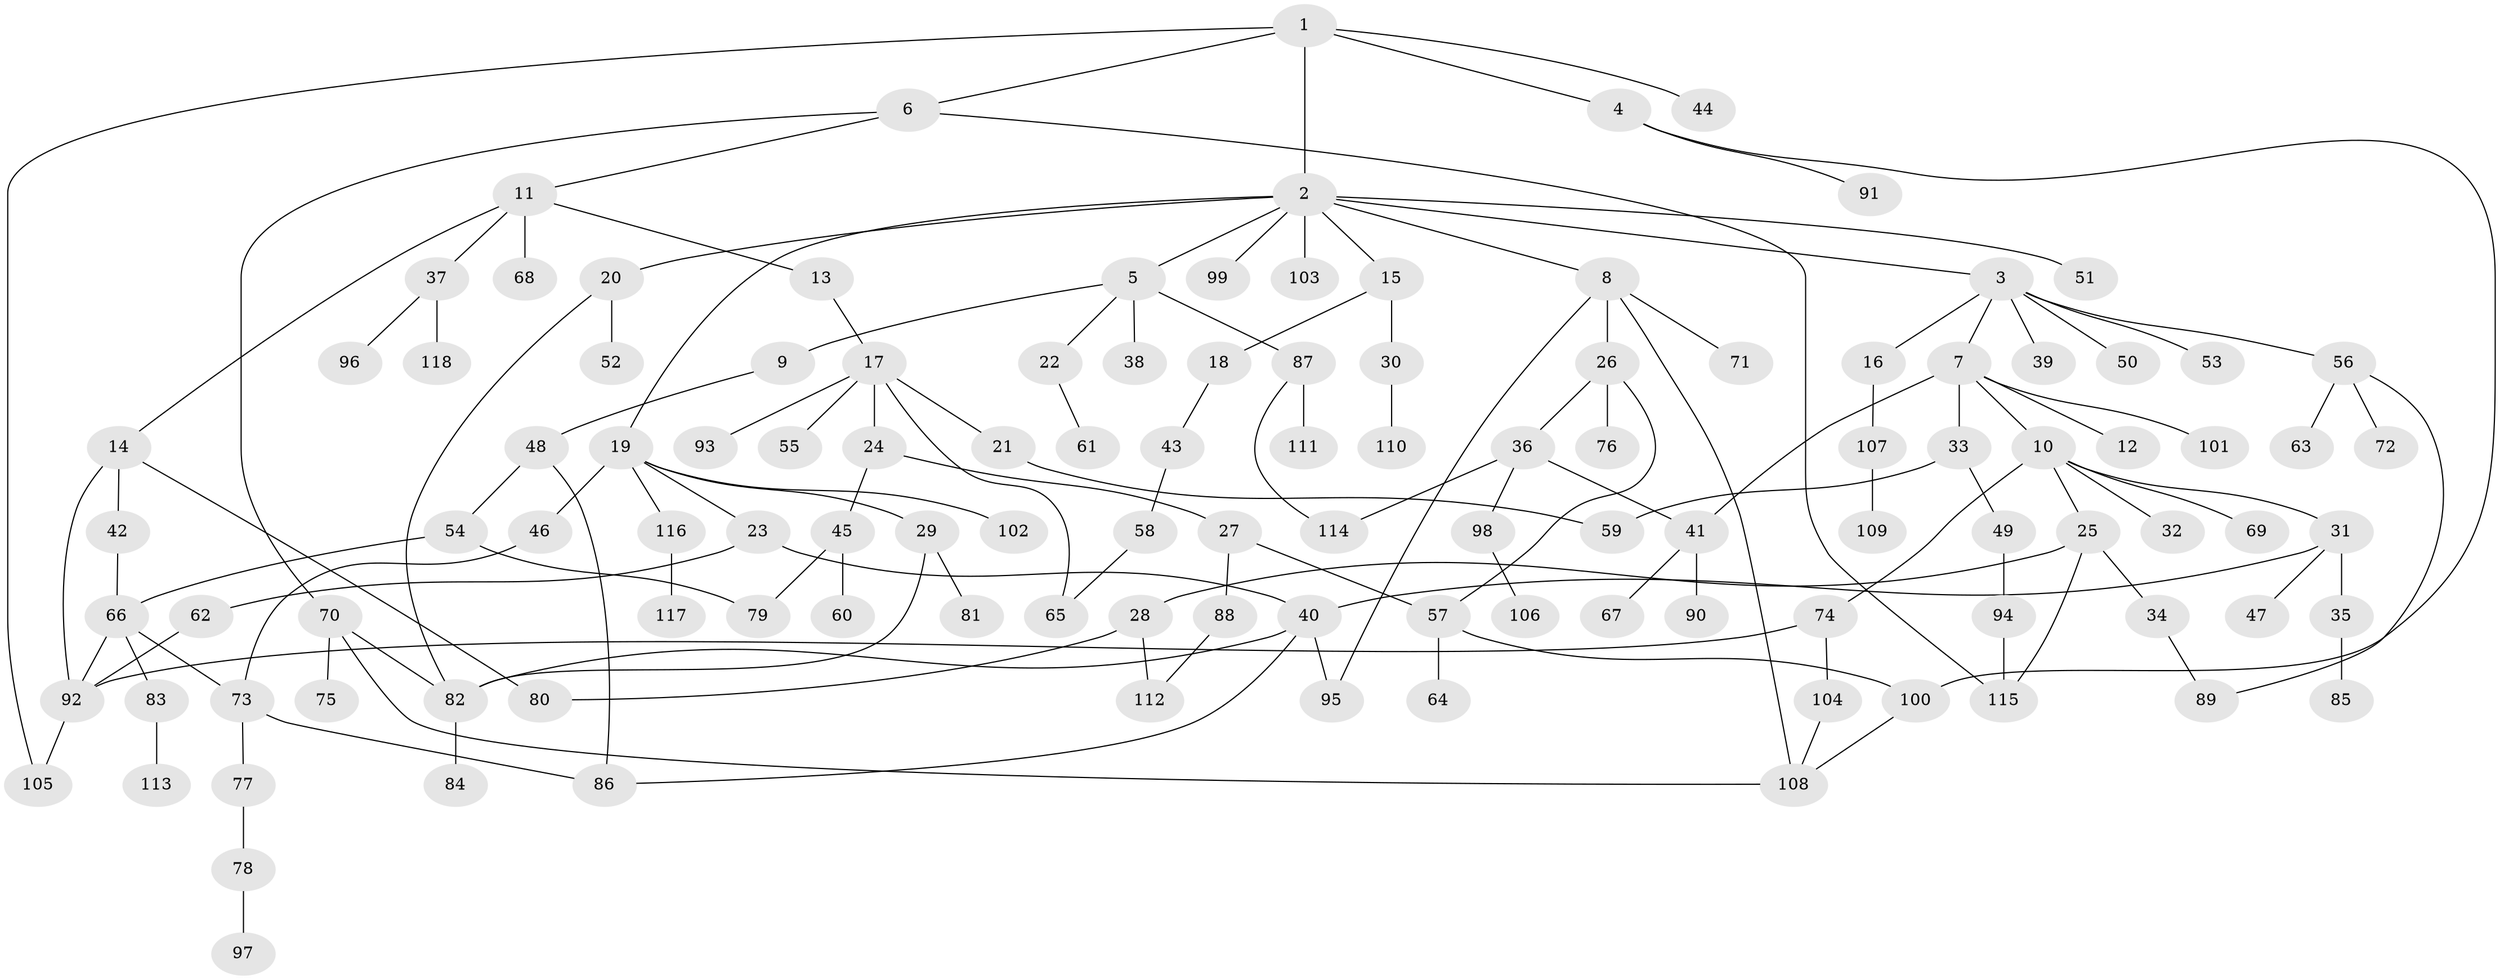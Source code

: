 // Generated by graph-tools (version 1.1) at 2025/10/02/27/25 16:10:53]
// undirected, 118 vertices, 145 edges
graph export_dot {
graph [start="1"]
  node [color=gray90,style=filled];
  1;
  2;
  3;
  4;
  5;
  6;
  7;
  8;
  9;
  10;
  11;
  12;
  13;
  14;
  15;
  16;
  17;
  18;
  19;
  20;
  21;
  22;
  23;
  24;
  25;
  26;
  27;
  28;
  29;
  30;
  31;
  32;
  33;
  34;
  35;
  36;
  37;
  38;
  39;
  40;
  41;
  42;
  43;
  44;
  45;
  46;
  47;
  48;
  49;
  50;
  51;
  52;
  53;
  54;
  55;
  56;
  57;
  58;
  59;
  60;
  61;
  62;
  63;
  64;
  65;
  66;
  67;
  68;
  69;
  70;
  71;
  72;
  73;
  74;
  75;
  76;
  77;
  78;
  79;
  80;
  81;
  82;
  83;
  84;
  85;
  86;
  87;
  88;
  89;
  90;
  91;
  92;
  93;
  94;
  95;
  96;
  97;
  98;
  99;
  100;
  101;
  102;
  103;
  104;
  105;
  106;
  107;
  108;
  109;
  110;
  111;
  112;
  113;
  114;
  115;
  116;
  117;
  118;
  1 -- 2;
  1 -- 4;
  1 -- 6;
  1 -- 44;
  1 -- 105;
  2 -- 3;
  2 -- 5;
  2 -- 8;
  2 -- 15;
  2 -- 19;
  2 -- 20;
  2 -- 51;
  2 -- 99;
  2 -- 103;
  3 -- 7;
  3 -- 16;
  3 -- 39;
  3 -- 50;
  3 -- 53;
  3 -- 56;
  4 -- 91;
  4 -- 100;
  5 -- 9;
  5 -- 22;
  5 -- 38;
  5 -- 87;
  6 -- 11;
  6 -- 70;
  6 -- 115;
  7 -- 10;
  7 -- 12;
  7 -- 33;
  7 -- 41;
  7 -- 101;
  8 -- 26;
  8 -- 71;
  8 -- 108;
  8 -- 95;
  9 -- 48;
  10 -- 25;
  10 -- 31;
  10 -- 32;
  10 -- 69;
  10 -- 74;
  11 -- 13;
  11 -- 14;
  11 -- 37;
  11 -- 68;
  13 -- 17;
  14 -- 42;
  14 -- 92;
  14 -- 80;
  15 -- 18;
  15 -- 30;
  16 -- 107;
  17 -- 21;
  17 -- 24;
  17 -- 55;
  17 -- 93;
  17 -- 65;
  18 -- 43;
  19 -- 23;
  19 -- 29;
  19 -- 46;
  19 -- 102;
  19 -- 116;
  20 -- 52;
  20 -- 82;
  21 -- 59;
  22 -- 61;
  23 -- 40;
  23 -- 62;
  24 -- 27;
  24 -- 45;
  25 -- 28;
  25 -- 34;
  25 -- 115;
  26 -- 36;
  26 -- 57;
  26 -- 76;
  27 -- 88;
  27 -- 57;
  28 -- 80;
  28 -- 112;
  29 -- 81;
  29 -- 82;
  30 -- 110;
  31 -- 35;
  31 -- 47;
  31 -- 40;
  33 -- 49;
  33 -- 59;
  34 -- 89;
  35 -- 85;
  36 -- 98;
  36 -- 114;
  36 -- 41;
  37 -- 96;
  37 -- 118;
  40 -- 95;
  40 -- 86;
  40 -- 82;
  41 -- 67;
  41 -- 90;
  42 -- 66;
  43 -- 58;
  45 -- 60;
  45 -- 79;
  46 -- 73;
  48 -- 54;
  48 -- 86;
  49 -- 94;
  54 -- 79;
  54 -- 66;
  56 -- 63;
  56 -- 72;
  56 -- 89;
  57 -- 64;
  57 -- 100;
  58 -- 65;
  62 -- 92;
  66 -- 73;
  66 -- 83;
  66 -- 92;
  70 -- 75;
  70 -- 108;
  70 -- 82;
  73 -- 77;
  73 -- 86;
  74 -- 104;
  74 -- 92;
  77 -- 78;
  78 -- 97;
  82 -- 84;
  83 -- 113;
  87 -- 111;
  87 -- 114;
  88 -- 112;
  92 -- 105;
  94 -- 115;
  98 -- 106;
  100 -- 108;
  104 -- 108;
  107 -- 109;
  116 -- 117;
}
